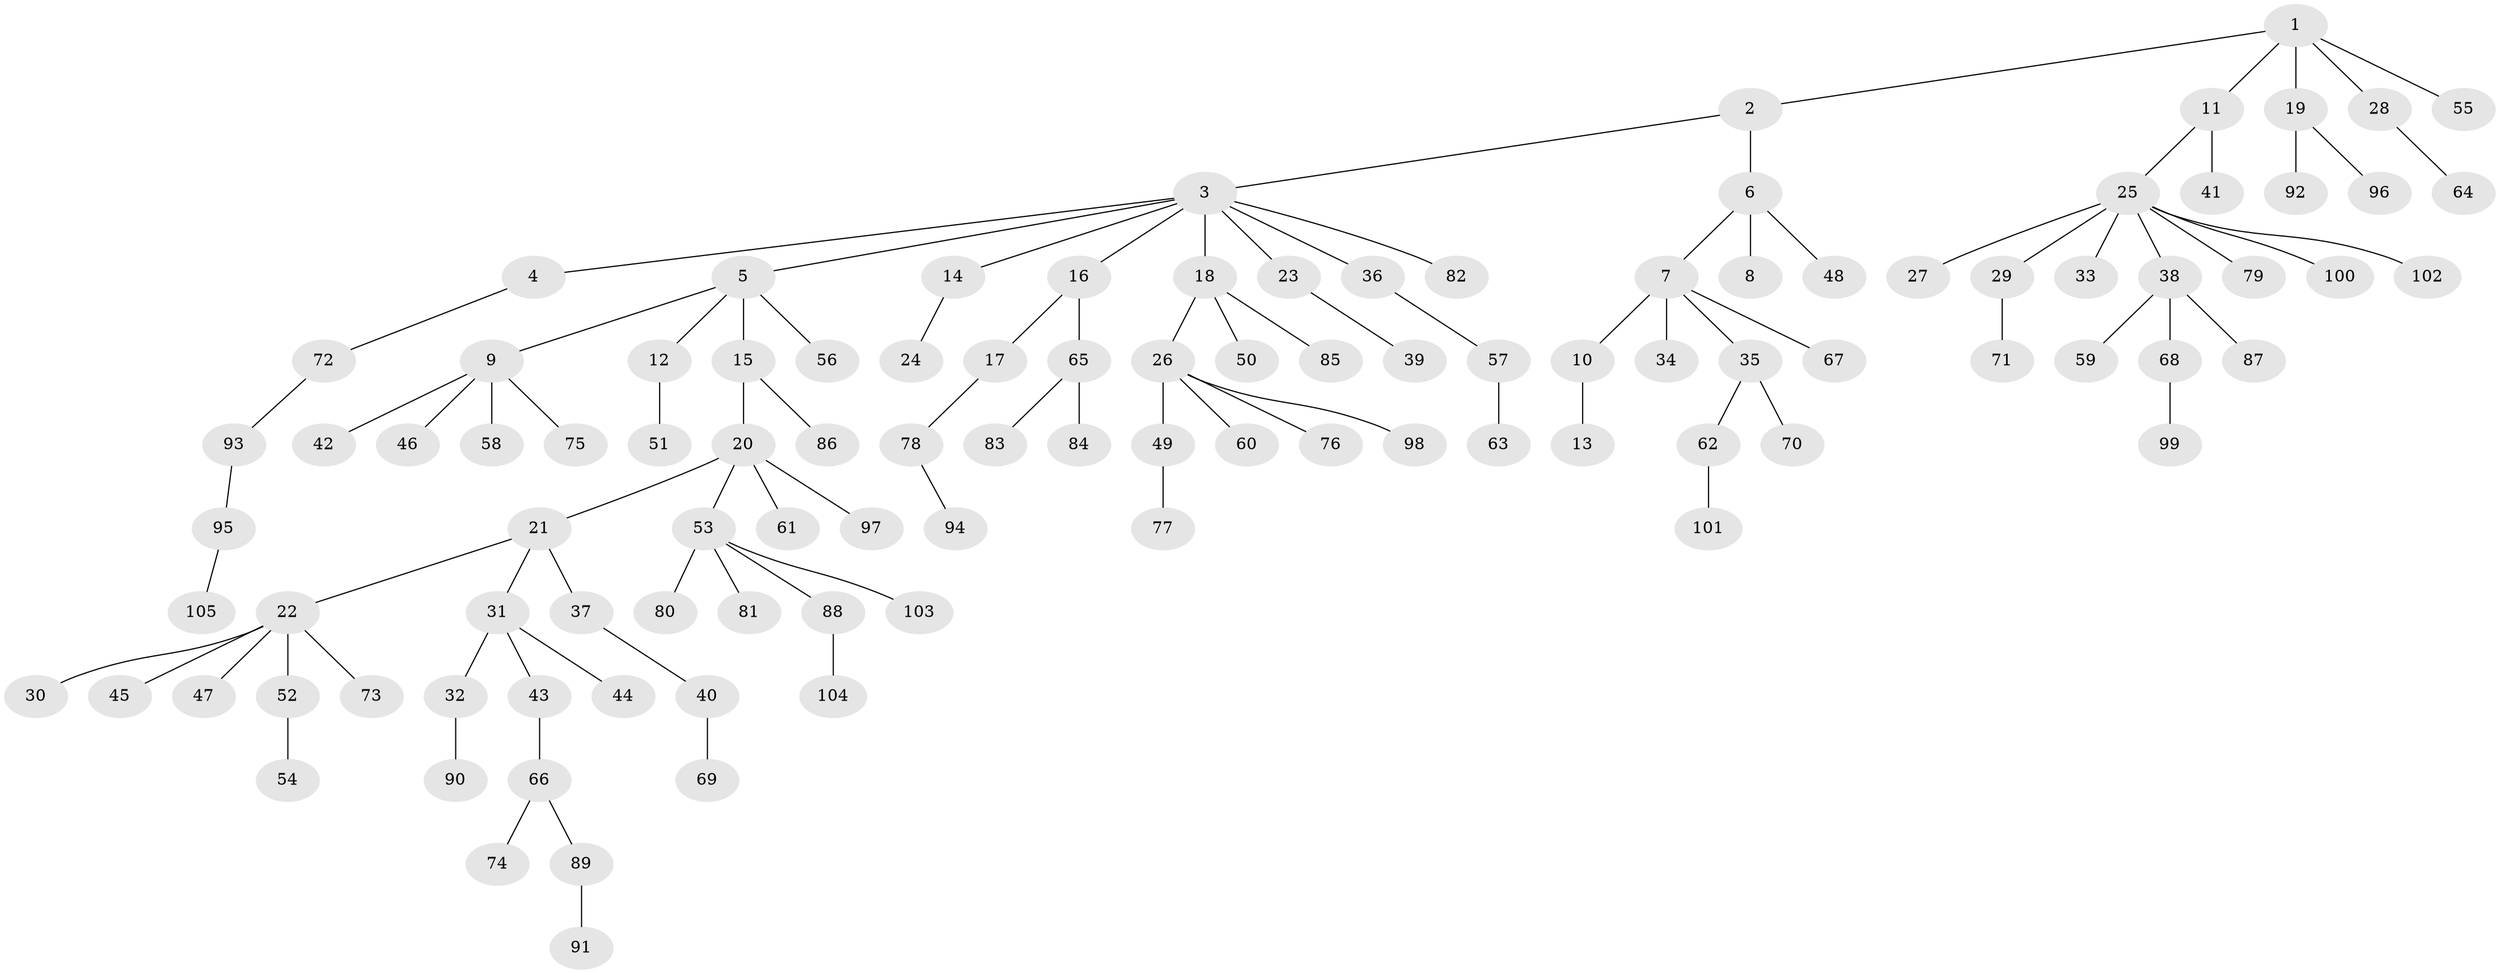 // original degree distribution, {5: 0.04697986577181208, 4: 0.04697986577181208, 9: 0.013422818791946308, 3: 0.0738255033557047, 6: 0.013422818791946308, 2: 0.2953020134228188, 1: 0.5033557046979866, 7: 0.006711409395973154}
// Generated by graph-tools (version 1.1) at 2025/51/03/04/25 22:51:33]
// undirected, 105 vertices, 104 edges
graph export_dot {
  node [color=gray90,style=filled];
  1;
  2;
  3;
  4;
  5;
  6;
  7;
  8;
  9;
  10;
  11;
  12;
  13;
  14;
  15;
  16;
  17;
  18;
  19;
  20;
  21;
  22;
  23;
  24;
  25;
  26;
  27;
  28;
  29;
  30;
  31;
  32;
  33;
  34;
  35;
  36;
  37;
  38;
  39;
  40;
  41;
  42;
  43;
  44;
  45;
  46;
  47;
  48;
  49;
  50;
  51;
  52;
  53;
  54;
  55;
  56;
  57;
  58;
  59;
  60;
  61;
  62;
  63;
  64;
  65;
  66;
  67;
  68;
  69;
  70;
  71;
  72;
  73;
  74;
  75;
  76;
  77;
  78;
  79;
  80;
  81;
  82;
  83;
  84;
  85;
  86;
  87;
  88;
  89;
  90;
  91;
  92;
  93;
  94;
  95;
  96;
  97;
  98;
  99;
  100;
  101;
  102;
  103;
  104;
  105;
  1 -- 2 [weight=1.0];
  1 -- 11 [weight=1.0];
  1 -- 19 [weight=1.0];
  1 -- 28 [weight=1.0];
  1 -- 55 [weight=1.0];
  2 -- 3 [weight=1.0];
  2 -- 6 [weight=1.0];
  3 -- 4 [weight=1.0];
  3 -- 5 [weight=1.0];
  3 -- 14 [weight=1.0];
  3 -- 16 [weight=1.0];
  3 -- 18 [weight=1.0];
  3 -- 23 [weight=1.0];
  3 -- 36 [weight=1.0];
  3 -- 82 [weight=1.0];
  4 -- 72 [weight=1.0];
  5 -- 9 [weight=1.0];
  5 -- 12 [weight=1.0];
  5 -- 15 [weight=1.0];
  5 -- 56 [weight=1.0];
  6 -- 7 [weight=1.0];
  6 -- 8 [weight=1.0];
  6 -- 48 [weight=1.0];
  7 -- 10 [weight=1.0];
  7 -- 34 [weight=1.0];
  7 -- 35 [weight=1.0];
  7 -- 67 [weight=1.0];
  9 -- 42 [weight=1.0];
  9 -- 46 [weight=1.0];
  9 -- 58 [weight=1.0];
  9 -- 75 [weight=1.0];
  10 -- 13 [weight=1.0];
  11 -- 25 [weight=1.0];
  11 -- 41 [weight=1.0];
  12 -- 51 [weight=1.0];
  14 -- 24 [weight=1.0];
  15 -- 20 [weight=1.0];
  15 -- 86 [weight=1.0];
  16 -- 17 [weight=1.0];
  16 -- 65 [weight=1.0];
  17 -- 78 [weight=1.0];
  18 -- 26 [weight=1.0];
  18 -- 50 [weight=1.0];
  18 -- 85 [weight=1.0];
  19 -- 92 [weight=1.0];
  19 -- 96 [weight=1.0];
  20 -- 21 [weight=1.0];
  20 -- 53 [weight=1.0];
  20 -- 61 [weight=1.0];
  20 -- 97 [weight=1.0];
  21 -- 22 [weight=1.0];
  21 -- 31 [weight=1.0];
  21 -- 37 [weight=1.0];
  22 -- 30 [weight=1.0];
  22 -- 45 [weight=1.0];
  22 -- 47 [weight=1.0];
  22 -- 52 [weight=1.0];
  22 -- 73 [weight=1.0];
  23 -- 39 [weight=1.0];
  25 -- 27 [weight=1.0];
  25 -- 29 [weight=1.0];
  25 -- 33 [weight=1.0];
  25 -- 38 [weight=1.0];
  25 -- 79 [weight=1.0];
  25 -- 100 [weight=1.0];
  25 -- 102 [weight=1.0];
  26 -- 49 [weight=1.0];
  26 -- 60 [weight=1.0];
  26 -- 76 [weight=1.0];
  26 -- 98 [weight=1.0];
  28 -- 64 [weight=1.0];
  29 -- 71 [weight=1.0];
  31 -- 32 [weight=1.0];
  31 -- 43 [weight=1.0];
  31 -- 44 [weight=1.0];
  32 -- 90 [weight=1.0];
  35 -- 62 [weight=1.0];
  35 -- 70 [weight=1.0];
  36 -- 57 [weight=1.0];
  37 -- 40 [weight=1.0];
  38 -- 59 [weight=1.0];
  38 -- 68 [weight=1.0];
  38 -- 87 [weight=1.0];
  40 -- 69 [weight=1.0];
  43 -- 66 [weight=1.0];
  49 -- 77 [weight=1.0];
  52 -- 54 [weight=1.0];
  53 -- 80 [weight=1.0];
  53 -- 81 [weight=1.0];
  53 -- 88 [weight=1.0];
  53 -- 103 [weight=1.0];
  57 -- 63 [weight=1.0];
  62 -- 101 [weight=1.0];
  65 -- 83 [weight=1.0];
  65 -- 84 [weight=1.0];
  66 -- 74 [weight=1.0];
  66 -- 89 [weight=1.0];
  68 -- 99 [weight=1.0];
  72 -- 93 [weight=1.0];
  78 -- 94 [weight=1.0];
  88 -- 104 [weight=1.0];
  89 -- 91 [weight=1.0];
  93 -- 95 [weight=1.0];
  95 -- 105 [weight=1.0];
}
